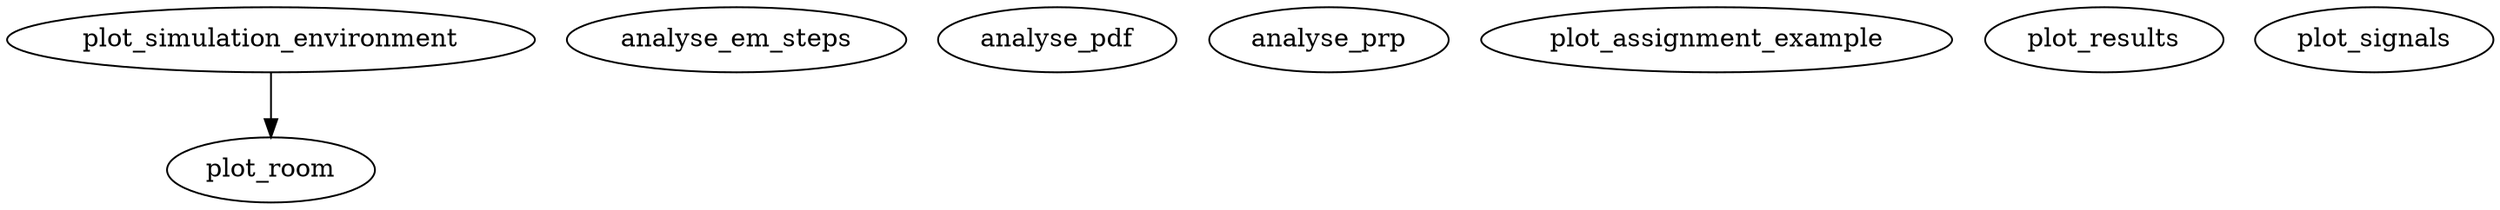 /* Created by mdot for Matlab */
digraph m2html {
  plot_simulation_environment -> plot_room;

  analyse_em_steps [URL="analyse_em_steps.html"];
  analyse_pdf [URL="analyse_pdf.html"];
  analyse_prp [URL="analyse_prp.html"];
  plot_assignment_example [URL="plot_assignment_example.html"];
  plot_results [URL="plot_results.html"];
  plot_room [URL="plot_room.html"];
  plot_signals [URL="plot_signals.html"];
  plot_simulation_environment [URL="plot_simulation_environment.html"];
}